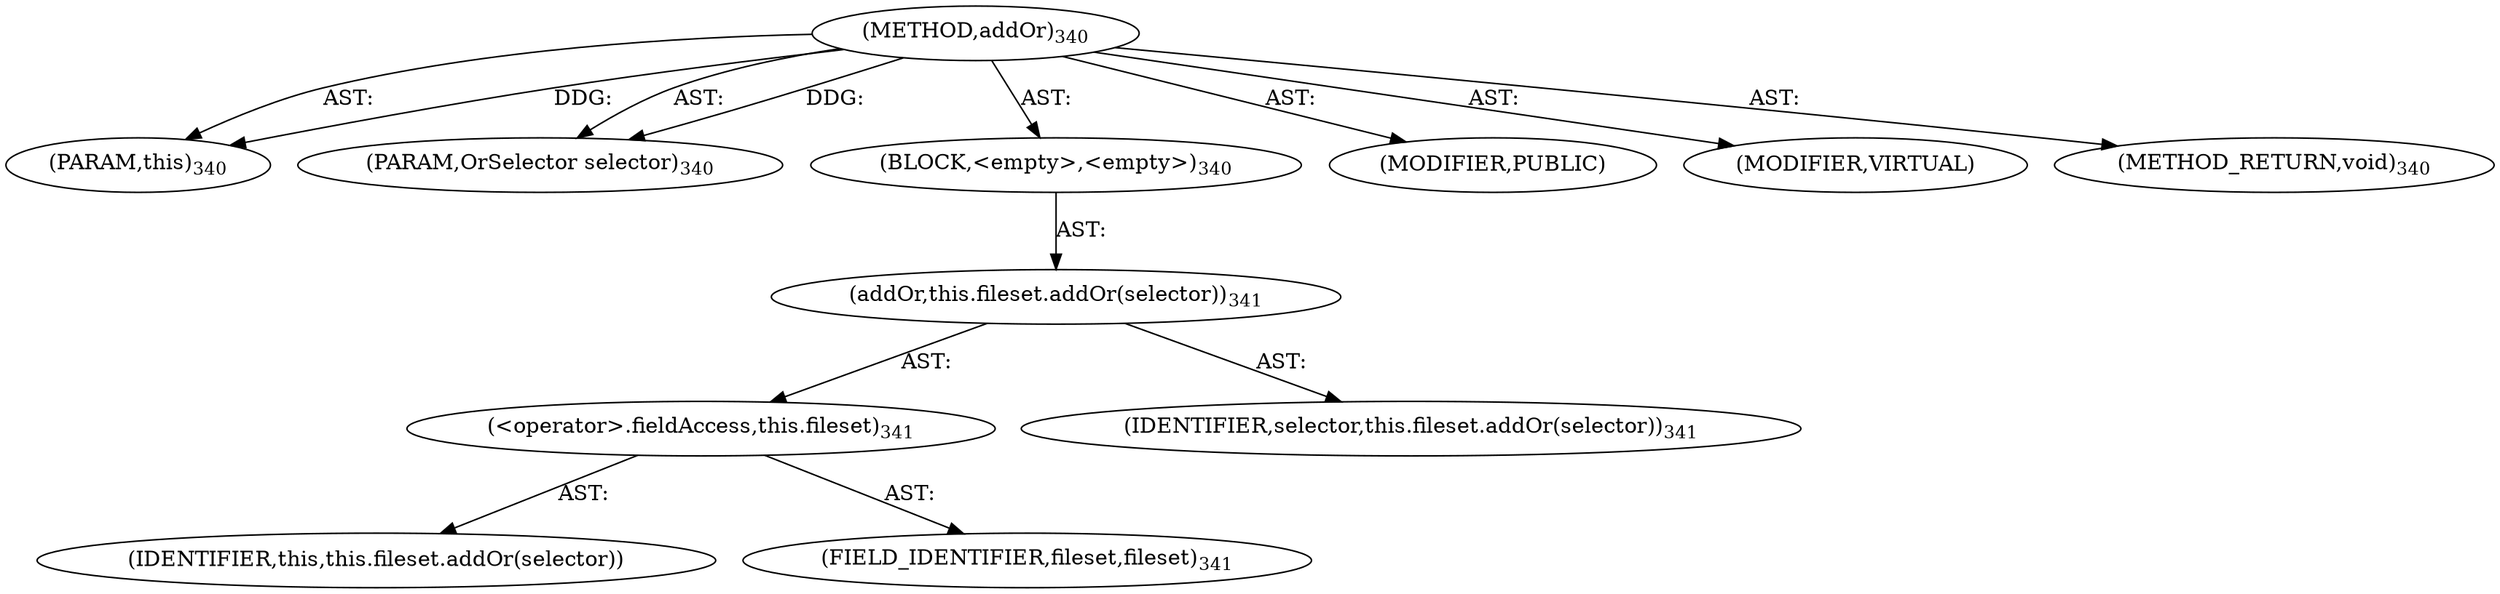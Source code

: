 digraph "addOr" {  
"111669149719" [label = <(METHOD,addOr)<SUB>340</SUB>> ]
"115964117030" [label = <(PARAM,this)<SUB>340</SUB>> ]
"115964117031" [label = <(PARAM,OrSelector selector)<SUB>340</SUB>> ]
"25769803805" [label = <(BLOCK,&lt;empty&gt;,&lt;empty&gt;)<SUB>340</SUB>> ]
"30064771157" [label = <(addOr,this.fileset.addOr(selector))<SUB>341</SUB>> ]
"30064771158" [label = <(&lt;operator&gt;.fieldAccess,this.fileset)<SUB>341</SUB>> ]
"68719476799" [label = <(IDENTIFIER,this,this.fileset.addOr(selector))> ]
"55834574872" [label = <(FIELD_IDENTIFIER,fileset,fileset)<SUB>341</SUB>> ]
"68719476800" [label = <(IDENTIFIER,selector,this.fileset.addOr(selector))<SUB>341</SUB>> ]
"133143986223" [label = <(MODIFIER,PUBLIC)> ]
"133143986224" [label = <(MODIFIER,VIRTUAL)> ]
"128849018903" [label = <(METHOD_RETURN,void)<SUB>340</SUB>> ]
  "111669149719" -> "115964117030"  [ label = "AST: "] 
  "111669149719" -> "115964117031"  [ label = "AST: "] 
  "111669149719" -> "25769803805"  [ label = "AST: "] 
  "111669149719" -> "133143986223"  [ label = "AST: "] 
  "111669149719" -> "133143986224"  [ label = "AST: "] 
  "111669149719" -> "128849018903"  [ label = "AST: "] 
  "25769803805" -> "30064771157"  [ label = "AST: "] 
  "30064771157" -> "30064771158"  [ label = "AST: "] 
  "30064771157" -> "68719476800"  [ label = "AST: "] 
  "30064771158" -> "68719476799"  [ label = "AST: "] 
  "30064771158" -> "55834574872"  [ label = "AST: "] 
  "111669149719" -> "115964117030"  [ label = "DDG: "] 
  "111669149719" -> "115964117031"  [ label = "DDG: "] 
}
